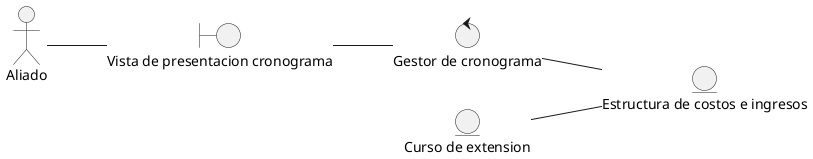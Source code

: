 @startuml DisciplinaDeAnalisisDiagramaDeClasePresentarEstructura
left to right direction

actor "Aliado" as actorAliado

entity "Estructura de costos e ingresos" as entidadEstructura
entity "Curso de extension" as entidadCursoExtension

boundary "Vista de presentacion cronograma" as vistaPresentacionEstructura

control "Gestor de cronograma" as ctrlGestorEstructura

actorAliado -- vistaPresentacionEstructura
vistaPresentacionEstructura -- ctrlGestorEstructura
ctrlGestorEstructura -- entidadEstructura
entidadCursoExtension -- entidadEstructura

@enduml